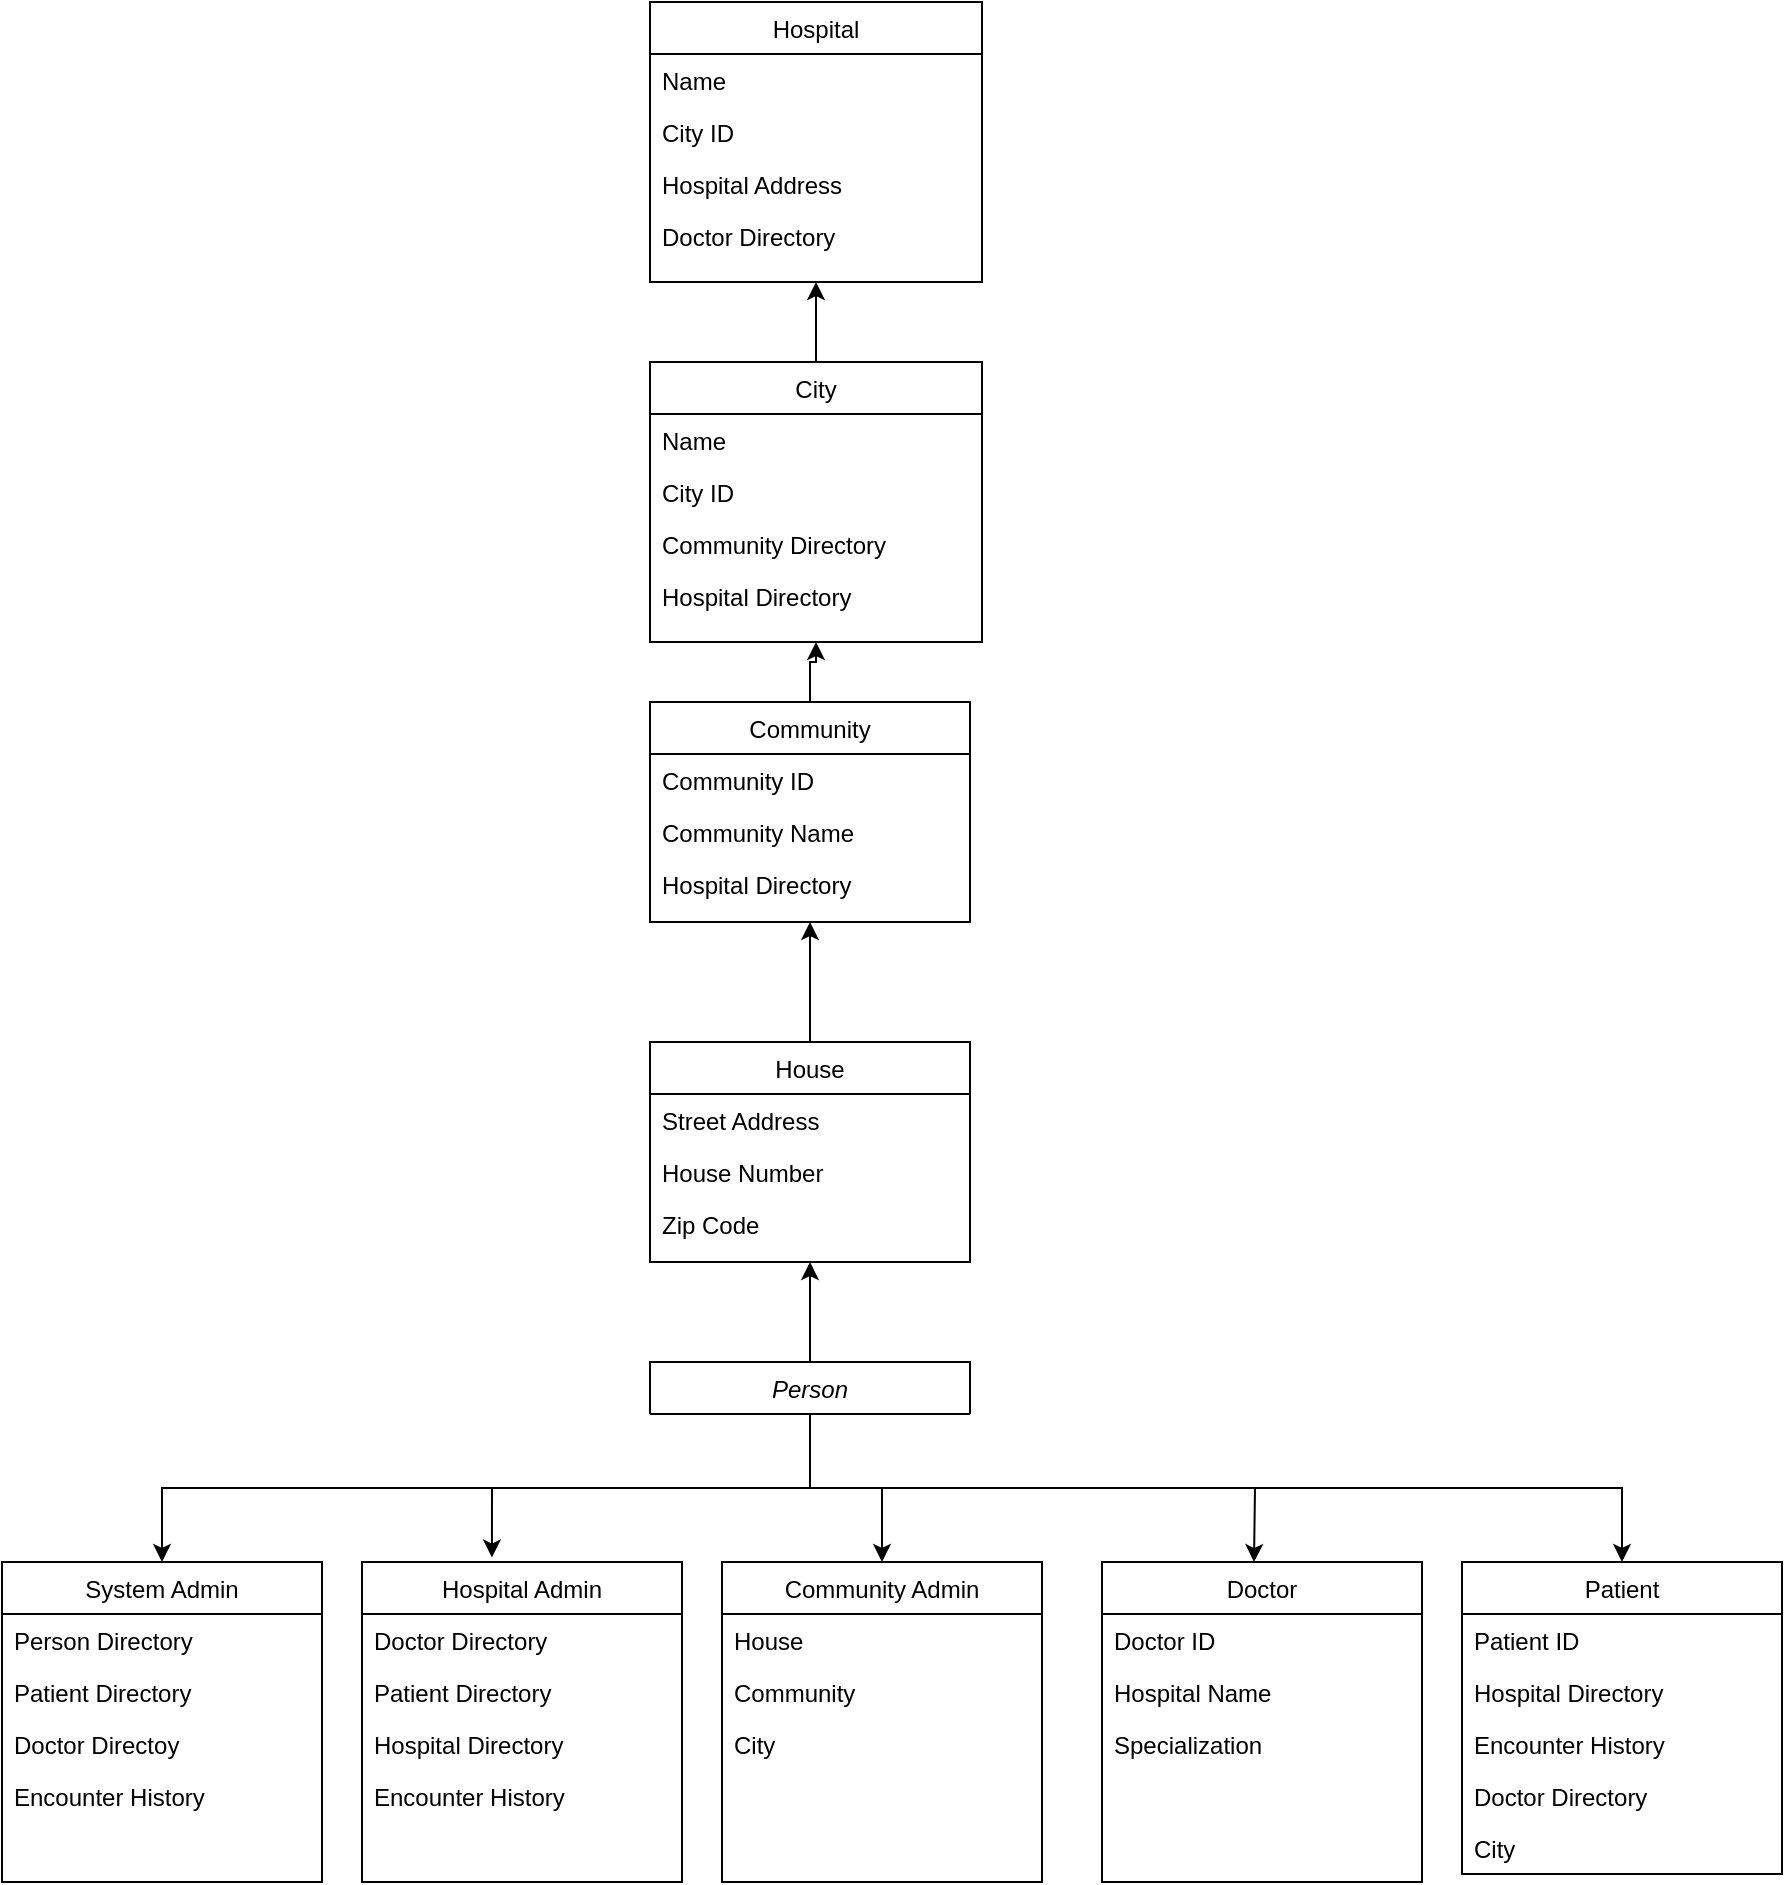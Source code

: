 <mxfile version="20.4.2" type="device"><diagram id="C5RBs43oDa-KdzZeNtuy" name="Page-1"><mxGraphModel dx="946" dy="1782" grid="1" gridSize="10" guides="1" tooltips="1" connect="1" arrows="1" fold="1" page="1" pageScale="1" pageWidth="827" pageHeight="1169" math="0" shadow="0"><root><mxCell id="WIyWlLk6GJQsqaUBKTNV-0"/><mxCell id="WIyWlLk6GJQsqaUBKTNV-1" parent="WIyWlLk6GJQsqaUBKTNV-0"/><mxCell id="yoXPTMNXRGM0dzwlUYLN-7" style="edgeStyle=orthogonalEdgeStyle;rounded=0;orthogonalLoop=1;jettySize=auto;html=1;entryX=0.5;entryY=0;entryDx=0;entryDy=0;exitX=0.5;exitY=1;exitDx=0;exitDy=0;" edge="1" parent="WIyWlLk6GJQsqaUBKTNV-1" source="zkfFHV4jXpPFQw0GAbJ--0" target="zkfFHV4jXpPFQw0GAbJ--17"><mxGeometry relative="1" as="geometry"/></mxCell><mxCell id="yoXPTMNXRGM0dzwlUYLN-13" style="edgeStyle=orthogonalEdgeStyle;rounded=0;orthogonalLoop=1;jettySize=auto;html=1;entryX=0.406;entryY=-0.014;entryDx=0;entryDy=0;entryPerimeter=0;" edge="1" parent="WIyWlLk6GJQsqaUBKTNV-1" source="zkfFHV4jXpPFQw0GAbJ--0" target="yoXPTMNXRGM0dzwlUYLN-8"><mxGeometry relative="1" as="geometry"/></mxCell><mxCell id="yoXPTMNXRGM0dzwlUYLN-19" style="edgeStyle=orthogonalEdgeStyle;rounded=0;orthogonalLoop=1;jettySize=auto;html=1;" edge="1" parent="WIyWlLk6GJQsqaUBKTNV-1" source="zkfFHV4jXpPFQw0GAbJ--0" target="yoXPTMNXRGM0dzwlUYLN-14"><mxGeometry relative="1" as="geometry"/></mxCell><mxCell id="yoXPTMNXRGM0dzwlUYLN-39" value="" style="edgeStyle=orthogonalEdgeStyle;rounded=0;orthogonalLoop=1;jettySize=auto;html=1;entryX=0.5;entryY=1;entryDx=0;entryDy=0;" edge="1" parent="WIyWlLk6GJQsqaUBKTNV-1" source="zkfFHV4jXpPFQw0GAbJ--0" target="yoXPTMNXRGM0dzwlUYLN-31"><mxGeometry relative="1" as="geometry"/></mxCell><mxCell id="zkfFHV4jXpPFQw0GAbJ--0" value="Person&#10;" style="swimlane;fontStyle=2;align=center;verticalAlign=top;childLayout=stackLayout;horizontal=1;startSize=26;horizontalStack=0;resizeParent=1;resizeLast=0;collapsible=1;marginBottom=0;rounded=0;shadow=0;strokeWidth=1;" parent="WIyWlLk6GJQsqaUBKTNV-1" vertex="1" collapsed="1"><mxGeometry x="334" y="20" width="160" height="26" as="geometry"><mxRectangle x="310" y="20" width="160" height="238" as="alternateBounds"/></mxGeometry></mxCell><mxCell id="zkfFHV4jXpPFQw0GAbJ--1" value="SSN" style="text;align=left;verticalAlign=top;spacingLeft=4;spacingRight=4;overflow=hidden;rotatable=0;points=[[0,0.5],[1,0.5]];portConstraint=eastwest;" parent="zkfFHV4jXpPFQw0GAbJ--0" vertex="1"><mxGeometry y="26" width="160" height="26" as="geometry"/></mxCell><mxCell id="zkfFHV4jXpPFQw0GAbJ--2" value="Full Name" style="text;align=left;verticalAlign=top;spacingLeft=4;spacingRight=4;overflow=hidden;rotatable=0;points=[[0,0.5],[1,0.5]];portConstraint=eastwest;rounded=0;shadow=0;html=0;" parent="zkfFHV4jXpPFQw0GAbJ--0" vertex="1"><mxGeometry y="52" width="160" height="26" as="geometry"/></mxCell><mxCell id="zkfFHV4jXpPFQw0GAbJ--3" value="Gender" style="text;align=left;verticalAlign=top;spacingLeft=4;spacingRight=4;overflow=hidden;rotatable=0;points=[[0,0.5],[1,0.5]];portConstraint=eastwest;rounded=0;shadow=0;html=0;" parent="zkfFHV4jXpPFQw0GAbJ--0" vertex="1"><mxGeometry y="78" width="160" height="26" as="geometry"/></mxCell><mxCell id="yoXPTMNXRGM0dzwlUYLN-1" value="Age" style="text;align=left;verticalAlign=top;spacingLeft=4;spacingRight=4;overflow=hidden;rotatable=0;points=[[0,0.5],[1,0.5]];portConstraint=eastwest;rounded=0;shadow=0;html=0;" vertex="1" parent="zkfFHV4jXpPFQw0GAbJ--0"><mxGeometry y="104" width="160" height="26" as="geometry"/></mxCell><mxCell id="yoXPTMNXRGM0dzwlUYLN-2" value="Phone Number" style="text;align=left;verticalAlign=top;spacingLeft=4;spacingRight=4;overflow=hidden;rotatable=0;points=[[0,0.5],[1,0.5]];portConstraint=eastwest;rounded=0;shadow=0;html=0;" vertex="1" parent="zkfFHV4jXpPFQw0GAbJ--0"><mxGeometry y="130" width="160" height="26" as="geometry"/></mxCell><mxCell id="yoXPTMNXRGM0dzwlUYLN-3" value="House" style="text;align=left;verticalAlign=top;spacingLeft=4;spacingRight=4;overflow=hidden;rotatable=0;points=[[0,0.5],[1,0.5]];portConstraint=eastwest;rounded=0;shadow=0;html=0;" vertex="1" parent="zkfFHV4jXpPFQw0GAbJ--0"><mxGeometry y="156" width="160" height="26" as="geometry"/></mxCell><mxCell id="yoXPTMNXRGM0dzwlUYLN-4" value="User ID" style="text;align=left;verticalAlign=top;spacingLeft=4;spacingRight=4;overflow=hidden;rotatable=0;points=[[0,0.5],[1,0.5]];portConstraint=eastwest;rounded=0;shadow=0;html=0;" vertex="1" parent="zkfFHV4jXpPFQw0GAbJ--0"><mxGeometry y="182" width="160" height="26" as="geometry"/></mxCell><mxCell id="yoXPTMNXRGM0dzwlUYLN-5" value="User Password" style="text;align=left;verticalAlign=top;spacingLeft=4;spacingRight=4;overflow=hidden;rotatable=0;points=[[0,0.5],[1,0.5]];portConstraint=eastwest;rounded=0;shadow=0;html=0;" vertex="1" parent="zkfFHV4jXpPFQw0GAbJ--0"><mxGeometry y="208" width="160" height="26" as="geometry"/></mxCell><mxCell id="zkfFHV4jXpPFQw0GAbJ--17" value="System Admin" style="swimlane;fontStyle=0;align=center;verticalAlign=top;childLayout=stackLayout;horizontal=1;startSize=26;horizontalStack=0;resizeParent=1;resizeLast=0;collapsible=1;marginBottom=0;rounded=0;shadow=0;strokeWidth=1;" parent="WIyWlLk6GJQsqaUBKTNV-1" vertex="1"><mxGeometry x="10" y="120" width="160" height="160" as="geometry"><mxRectangle x="640" y="70" width="160" height="26" as="alternateBounds"/></mxGeometry></mxCell><mxCell id="zkfFHV4jXpPFQw0GAbJ--18" value="Person Directory" style="text;align=left;verticalAlign=top;spacingLeft=4;spacingRight=4;overflow=hidden;rotatable=0;points=[[0,0.5],[1,0.5]];portConstraint=eastwest;" parent="zkfFHV4jXpPFQw0GAbJ--17" vertex="1"><mxGeometry y="26" width="160" height="26" as="geometry"/></mxCell><mxCell id="zkfFHV4jXpPFQw0GAbJ--19" value="Patient Directory" style="text;align=left;verticalAlign=top;spacingLeft=4;spacingRight=4;overflow=hidden;rotatable=0;points=[[0,0.5],[1,0.5]];portConstraint=eastwest;rounded=0;shadow=0;html=0;" parent="zkfFHV4jXpPFQw0GAbJ--17" vertex="1"><mxGeometry y="52" width="160" height="26" as="geometry"/></mxCell><mxCell id="zkfFHV4jXpPFQw0GAbJ--20" value="Doctor Directoy" style="text;align=left;verticalAlign=top;spacingLeft=4;spacingRight=4;overflow=hidden;rotatable=0;points=[[0,0.5],[1,0.5]];portConstraint=eastwest;rounded=0;shadow=0;html=0;" parent="zkfFHV4jXpPFQw0GAbJ--17" vertex="1"><mxGeometry y="78" width="160" height="26" as="geometry"/></mxCell><mxCell id="zkfFHV4jXpPFQw0GAbJ--21" value="Encounter History" style="text;align=left;verticalAlign=top;spacingLeft=4;spacingRight=4;overflow=hidden;rotatable=0;points=[[0,0.5],[1,0.5]];portConstraint=eastwest;rounded=0;shadow=0;html=0;" parent="zkfFHV4jXpPFQw0GAbJ--17" vertex="1"><mxGeometry y="104" width="160" height="26" as="geometry"/></mxCell><mxCell id="yoXPTMNXRGM0dzwlUYLN-8" value="Hospital Admin" style="swimlane;fontStyle=0;align=center;verticalAlign=top;childLayout=stackLayout;horizontal=1;startSize=26;horizontalStack=0;resizeParent=1;resizeLast=0;collapsible=1;marginBottom=0;rounded=0;shadow=0;strokeWidth=1;" vertex="1" parent="WIyWlLk6GJQsqaUBKTNV-1"><mxGeometry x="190" y="120" width="160" height="160" as="geometry"><mxRectangle x="640" y="70" width="160" height="26" as="alternateBounds"/></mxGeometry></mxCell><mxCell id="yoXPTMNXRGM0dzwlUYLN-9" value="Doctor Directory" style="text;align=left;verticalAlign=top;spacingLeft=4;spacingRight=4;overflow=hidden;rotatable=0;points=[[0,0.5],[1,0.5]];portConstraint=eastwest;" vertex="1" parent="yoXPTMNXRGM0dzwlUYLN-8"><mxGeometry y="26" width="160" height="26" as="geometry"/></mxCell><mxCell id="yoXPTMNXRGM0dzwlUYLN-10" value="Patient Directory" style="text;align=left;verticalAlign=top;spacingLeft=4;spacingRight=4;overflow=hidden;rotatable=0;points=[[0,0.5],[1,0.5]];portConstraint=eastwest;rounded=0;shadow=0;html=0;" vertex="1" parent="yoXPTMNXRGM0dzwlUYLN-8"><mxGeometry y="52" width="160" height="26" as="geometry"/></mxCell><mxCell id="yoXPTMNXRGM0dzwlUYLN-11" value="Hospital Directory" style="text;align=left;verticalAlign=top;spacingLeft=4;spacingRight=4;overflow=hidden;rotatable=0;points=[[0,0.5],[1,0.5]];portConstraint=eastwest;rounded=0;shadow=0;html=0;" vertex="1" parent="yoXPTMNXRGM0dzwlUYLN-8"><mxGeometry y="78" width="160" height="26" as="geometry"/></mxCell><mxCell id="yoXPTMNXRGM0dzwlUYLN-12" value="Encounter History" style="text;align=left;verticalAlign=top;spacingLeft=4;spacingRight=4;overflow=hidden;rotatable=0;points=[[0,0.5],[1,0.5]];portConstraint=eastwest;rounded=0;shadow=0;html=0;" vertex="1" parent="yoXPTMNXRGM0dzwlUYLN-8"><mxGeometry y="104" width="160" height="26" as="geometry"/></mxCell><mxCell id="yoXPTMNXRGM0dzwlUYLN-14" value="Community Admin" style="swimlane;fontStyle=0;align=center;verticalAlign=top;childLayout=stackLayout;horizontal=1;startSize=26;horizontalStack=0;resizeParent=1;resizeLast=0;collapsible=1;marginBottom=0;rounded=0;shadow=0;strokeWidth=1;" vertex="1" parent="WIyWlLk6GJQsqaUBKTNV-1"><mxGeometry x="370" y="120" width="160" height="160" as="geometry"><mxRectangle x="640" y="70" width="160" height="26" as="alternateBounds"/></mxGeometry></mxCell><mxCell id="yoXPTMNXRGM0dzwlUYLN-15" value="House" style="text;align=left;verticalAlign=top;spacingLeft=4;spacingRight=4;overflow=hidden;rotatable=0;points=[[0,0.5],[1,0.5]];portConstraint=eastwest;" vertex="1" parent="yoXPTMNXRGM0dzwlUYLN-14"><mxGeometry y="26" width="160" height="26" as="geometry"/></mxCell><mxCell id="yoXPTMNXRGM0dzwlUYLN-16" value="Community" style="text;align=left;verticalAlign=top;spacingLeft=4;spacingRight=4;overflow=hidden;rotatable=0;points=[[0,0.5],[1,0.5]];portConstraint=eastwest;rounded=0;shadow=0;html=0;" vertex="1" parent="yoXPTMNXRGM0dzwlUYLN-14"><mxGeometry y="52" width="160" height="26" as="geometry"/></mxCell><mxCell id="yoXPTMNXRGM0dzwlUYLN-17" value="City" style="text;align=left;verticalAlign=top;spacingLeft=4;spacingRight=4;overflow=hidden;rotatable=0;points=[[0,0.5],[1,0.5]];portConstraint=eastwest;rounded=0;shadow=0;html=0;" vertex="1" parent="yoXPTMNXRGM0dzwlUYLN-14"><mxGeometry y="78" width="160" height="26" as="geometry"/></mxCell><mxCell id="yoXPTMNXRGM0dzwlUYLN-20" value="Doctor" style="swimlane;fontStyle=0;align=center;verticalAlign=top;childLayout=stackLayout;horizontal=1;startSize=26;horizontalStack=0;resizeParent=1;resizeLast=0;collapsible=1;marginBottom=0;rounded=0;shadow=0;strokeWidth=1;" vertex="1" parent="WIyWlLk6GJQsqaUBKTNV-1"><mxGeometry x="560" y="120" width="160" height="160" as="geometry"><mxRectangle x="640" y="70" width="160" height="26" as="alternateBounds"/></mxGeometry></mxCell><mxCell id="yoXPTMNXRGM0dzwlUYLN-21" value="Doctor ID" style="text;align=left;verticalAlign=top;spacingLeft=4;spacingRight=4;overflow=hidden;rotatable=0;points=[[0,0.5],[1,0.5]];portConstraint=eastwest;" vertex="1" parent="yoXPTMNXRGM0dzwlUYLN-20"><mxGeometry y="26" width="160" height="26" as="geometry"/></mxCell><mxCell id="yoXPTMNXRGM0dzwlUYLN-22" value="Hospital Name" style="text;align=left;verticalAlign=top;spacingLeft=4;spacingRight=4;overflow=hidden;rotatable=0;points=[[0,0.5],[1,0.5]];portConstraint=eastwest;rounded=0;shadow=0;html=0;" vertex="1" parent="yoXPTMNXRGM0dzwlUYLN-20"><mxGeometry y="52" width="160" height="26" as="geometry"/></mxCell><mxCell id="yoXPTMNXRGM0dzwlUYLN-23" value="Specialization" style="text;align=left;verticalAlign=top;spacingLeft=4;spacingRight=4;overflow=hidden;rotatable=0;points=[[0,0.5],[1,0.5]];portConstraint=eastwest;rounded=0;shadow=0;html=0;" vertex="1" parent="yoXPTMNXRGM0dzwlUYLN-20"><mxGeometry y="78" width="160" height="26" as="geometry"/></mxCell><mxCell id="yoXPTMNXRGM0dzwlUYLN-24" value="Patient" style="swimlane;fontStyle=0;align=center;verticalAlign=top;childLayout=stackLayout;horizontal=1;startSize=26;horizontalStack=0;resizeParent=1;resizeLast=0;collapsible=1;marginBottom=0;rounded=0;shadow=0;strokeWidth=1;" vertex="1" parent="WIyWlLk6GJQsqaUBKTNV-1"><mxGeometry x="740" y="120" width="160" height="156" as="geometry"><mxRectangle x="640" y="70" width="160" height="26" as="alternateBounds"/></mxGeometry></mxCell><mxCell id="yoXPTMNXRGM0dzwlUYLN-26" value="Patient ID" style="text;align=left;verticalAlign=top;spacingLeft=4;spacingRight=4;overflow=hidden;rotatable=0;points=[[0,0.5],[1,0.5]];portConstraint=eastwest;rounded=0;shadow=0;html=0;" vertex="1" parent="yoXPTMNXRGM0dzwlUYLN-24"><mxGeometry y="26" width="160" height="26" as="geometry"/></mxCell><mxCell id="yoXPTMNXRGM0dzwlUYLN-27" value="Hospital Directory" style="text;align=left;verticalAlign=top;spacingLeft=4;spacingRight=4;overflow=hidden;rotatable=0;points=[[0,0.5],[1,0.5]];portConstraint=eastwest;rounded=0;shadow=0;html=0;" vertex="1" parent="yoXPTMNXRGM0dzwlUYLN-24"><mxGeometry y="52" width="160" height="26" as="geometry"/></mxCell><mxCell id="yoXPTMNXRGM0dzwlUYLN-35" value="Encounter History" style="text;align=left;verticalAlign=top;spacingLeft=4;spacingRight=4;overflow=hidden;rotatable=0;points=[[0,0.5],[1,0.5]];portConstraint=eastwest;rounded=0;shadow=0;html=0;" vertex="1" parent="yoXPTMNXRGM0dzwlUYLN-24"><mxGeometry y="78" width="160" height="26" as="geometry"/></mxCell><mxCell id="yoXPTMNXRGM0dzwlUYLN-37" value="Doctor Directory" style="text;align=left;verticalAlign=top;spacingLeft=4;spacingRight=4;overflow=hidden;rotatable=0;points=[[0,0.5],[1,0.5]];portConstraint=eastwest;rounded=0;shadow=0;html=0;" vertex="1" parent="yoXPTMNXRGM0dzwlUYLN-24"><mxGeometry y="104" width="160" height="26" as="geometry"/></mxCell><mxCell id="yoXPTMNXRGM0dzwlUYLN-36" value="City" style="text;align=left;verticalAlign=top;spacingLeft=4;spacingRight=4;overflow=hidden;rotatable=0;points=[[0,0.5],[1,0.5]];portConstraint=eastwest;rounded=0;shadow=0;html=0;" vertex="1" parent="yoXPTMNXRGM0dzwlUYLN-24"><mxGeometry y="130" width="160" height="26" as="geometry"/></mxCell><mxCell id="yoXPTMNXRGM0dzwlUYLN-44" value="" style="edgeStyle=orthogonalEdgeStyle;rounded=0;orthogonalLoop=1;jettySize=auto;html=1;entryX=0.5;entryY=1;entryDx=0;entryDy=0;" edge="1" parent="WIyWlLk6GJQsqaUBKTNV-1" source="yoXPTMNXRGM0dzwlUYLN-31" target="yoXPTMNXRGM0dzwlUYLN-40"><mxGeometry relative="1" as="geometry"/></mxCell><mxCell id="yoXPTMNXRGM0dzwlUYLN-31" value="House" style="swimlane;fontStyle=0;align=center;verticalAlign=top;childLayout=stackLayout;horizontal=1;startSize=26;horizontalStack=0;resizeParent=1;resizeLast=0;collapsible=1;marginBottom=0;rounded=0;shadow=0;strokeWidth=1;" vertex="1" parent="WIyWlLk6GJQsqaUBKTNV-1"><mxGeometry x="334" y="-140" width="160" height="110" as="geometry"><mxRectangle x="640" y="70" width="160" height="26" as="alternateBounds"/></mxGeometry></mxCell><mxCell id="yoXPTMNXRGM0dzwlUYLN-32" value="Street Address" style="text;align=left;verticalAlign=top;spacingLeft=4;spacingRight=4;overflow=hidden;rotatable=0;points=[[0,0.5],[1,0.5]];portConstraint=eastwest;" vertex="1" parent="yoXPTMNXRGM0dzwlUYLN-31"><mxGeometry y="26" width="160" height="26" as="geometry"/></mxCell><mxCell id="yoXPTMNXRGM0dzwlUYLN-33" value="House Number" style="text;align=left;verticalAlign=top;spacingLeft=4;spacingRight=4;overflow=hidden;rotatable=0;points=[[0,0.5],[1,0.5]];portConstraint=eastwest;rounded=0;shadow=0;html=0;" vertex="1" parent="yoXPTMNXRGM0dzwlUYLN-31"><mxGeometry y="52" width="160" height="26" as="geometry"/></mxCell><mxCell id="yoXPTMNXRGM0dzwlUYLN-34" value="Zip Code" style="text;align=left;verticalAlign=top;spacingLeft=4;spacingRight=4;overflow=hidden;rotatable=0;points=[[0,0.5],[1,0.5]];portConstraint=eastwest;rounded=0;shadow=0;html=0;" vertex="1" parent="yoXPTMNXRGM0dzwlUYLN-31"><mxGeometry y="78" width="160" height="26" as="geometry"/></mxCell><mxCell id="yoXPTMNXRGM0dzwlUYLN-49" value="" style="edgeStyle=orthogonalEdgeStyle;rounded=0;orthogonalLoop=1;jettySize=auto;html=1;entryX=0.5;entryY=1;entryDx=0;entryDy=0;" edge="1" parent="WIyWlLk6GJQsqaUBKTNV-1" source="yoXPTMNXRGM0dzwlUYLN-40" target="yoXPTMNXRGM0dzwlUYLN-45"><mxGeometry relative="1" as="geometry"/></mxCell><mxCell id="yoXPTMNXRGM0dzwlUYLN-40" value="Community" style="swimlane;fontStyle=0;align=center;verticalAlign=top;childLayout=stackLayout;horizontal=1;startSize=26;horizontalStack=0;resizeParent=1;resizeLast=0;collapsible=1;marginBottom=0;rounded=0;shadow=0;strokeWidth=1;" vertex="1" parent="WIyWlLk6GJQsqaUBKTNV-1"><mxGeometry x="334" y="-310" width="160" height="110" as="geometry"><mxRectangle x="640" y="70" width="160" height="26" as="alternateBounds"/></mxGeometry></mxCell><mxCell id="yoXPTMNXRGM0dzwlUYLN-41" value="Community ID" style="text;align=left;verticalAlign=top;spacingLeft=4;spacingRight=4;overflow=hidden;rotatable=0;points=[[0,0.5],[1,0.5]];portConstraint=eastwest;" vertex="1" parent="yoXPTMNXRGM0dzwlUYLN-40"><mxGeometry y="26" width="160" height="26" as="geometry"/></mxCell><mxCell id="yoXPTMNXRGM0dzwlUYLN-42" value="Community Name" style="text;align=left;verticalAlign=top;spacingLeft=4;spacingRight=4;overflow=hidden;rotatable=0;points=[[0,0.5],[1,0.5]];portConstraint=eastwest;rounded=0;shadow=0;html=0;" vertex="1" parent="yoXPTMNXRGM0dzwlUYLN-40"><mxGeometry y="52" width="160" height="26" as="geometry"/></mxCell><mxCell id="yoXPTMNXRGM0dzwlUYLN-43" value="Hospital Directory " style="text;align=left;verticalAlign=top;spacingLeft=4;spacingRight=4;overflow=hidden;rotatable=0;points=[[0,0.5],[1,0.5]];portConstraint=eastwest;rounded=0;shadow=0;html=0;" vertex="1" parent="yoXPTMNXRGM0dzwlUYLN-40"><mxGeometry y="78" width="160" height="26" as="geometry"/></mxCell><mxCell id="yoXPTMNXRGM0dzwlUYLN-59" value="" style="edgeStyle=orthogonalEdgeStyle;rounded=0;orthogonalLoop=1;jettySize=auto;html=1;entryX=0.5;entryY=1;entryDx=0;entryDy=0;" edge="1" parent="WIyWlLk6GJQsqaUBKTNV-1" source="yoXPTMNXRGM0dzwlUYLN-45" target="yoXPTMNXRGM0dzwlUYLN-54"><mxGeometry relative="1" as="geometry"/></mxCell><mxCell id="yoXPTMNXRGM0dzwlUYLN-45" value="City" style="swimlane;fontStyle=0;align=center;verticalAlign=top;childLayout=stackLayout;horizontal=1;startSize=26;horizontalStack=0;resizeParent=1;resizeLast=0;collapsible=1;marginBottom=0;rounded=0;shadow=0;strokeWidth=1;" vertex="1" parent="WIyWlLk6GJQsqaUBKTNV-1"><mxGeometry x="334" y="-480" width="166" height="140" as="geometry"><mxRectangle x="640" y="70" width="160" height="26" as="alternateBounds"/></mxGeometry></mxCell><mxCell id="yoXPTMNXRGM0dzwlUYLN-46" value="Name" style="text;align=left;verticalAlign=top;spacingLeft=4;spacingRight=4;overflow=hidden;rotatable=0;points=[[0,0.5],[1,0.5]];portConstraint=eastwest;" vertex="1" parent="yoXPTMNXRGM0dzwlUYLN-45"><mxGeometry y="26" width="166" height="26" as="geometry"/></mxCell><mxCell id="yoXPTMNXRGM0dzwlUYLN-47" value="City ID" style="text;align=left;verticalAlign=top;spacingLeft=4;spacingRight=4;overflow=hidden;rotatable=0;points=[[0,0.5],[1,0.5]];portConstraint=eastwest;rounded=0;shadow=0;html=0;" vertex="1" parent="yoXPTMNXRGM0dzwlUYLN-45"><mxGeometry y="52" width="166" height="26" as="geometry"/></mxCell><mxCell id="yoXPTMNXRGM0dzwlUYLN-48" value="Community Directory" style="text;align=left;verticalAlign=top;spacingLeft=4;spacingRight=4;overflow=hidden;rotatable=0;points=[[0,0.5],[1,0.5]];portConstraint=eastwest;rounded=0;shadow=0;html=0;" vertex="1" parent="yoXPTMNXRGM0dzwlUYLN-45"><mxGeometry y="78" width="166" height="26" as="geometry"/></mxCell><mxCell id="yoXPTMNXRGM0dzwlUYLN-50" value="Hospital Directory" style="text;align=left;verticalAlign=top;spacingLeft=4;spacingRight=4;overflow=hidden;rotatable=0;points=[[0,0.5],[1,0.5]];portConstraint=eastwest;rounded=0;shadow=0;html=0;" vertex="1" parent="yoXPTMNXRGM0dzwlUYLN-45"><mxGeometry y="104" width="166" height="26" as="geometry"/></mxCell><mxCell id="yoXPTMNXRGM0dzwlUYLN-52" style="edgeStyle=orthogonalEdgeStyle;rounded=0;orthogonalLoop=1;jettySize=auto;html=1;exitX=0.5;exitY=1;exitDx=0;exitDy=0;" edge="1" parent="WIyWlLk6GJQsqaUBKTNV-1" source="zkfFHV4jXpPFQw0GAbJ--0"><mxGeometry relative="1" as="geometry"><mxPoint x="600" y="46" as="sourcePoint"/><mxPoint x="636" y="120" as="targetPoint"/></mxGeometry></mxCell><mxCell id="yoXPTMNXRGM0dzwlUYLN-53" style="edgeStyle=orthogonalEdgeStyle;rounded=0;orthogonalLoop=1;jettySize=auto;html=1;exitX=0.5;exitY=1;exitDx=0;exitDy=0;" edge="1" parent="WIyWlLk6GJQsqaUBKTNV-1" source="zkfFHV4jXpPFQw0GAbJ--0" target="yoXPTMNXRGM0dzwlUYLN-24"><mxGeometry relative="1" as="geometry"><mxPoint x="424" y="56" as="sourcePoint"/><mxPoint x="646" y="130" as="targetPoint"/></mxGeometry></mxCell><mxCell id="yoXPTMNXRGM0dzwlUYLN-54" value="Hospital" style="swimlane;fontStyle=0;align=center;verticalAlign=top;childLayout=stackLayout;horizontal=1;startSize=26;horizontalStack=0;resizeParent=1;resizeLast=0;collapsible=1;marginBottom=0;rounded=0;shadow=0;strokeWidth=1;" vertex="1" parent="WIyWlLk6GJQsqaUBKTNV-1"><mxGeometry x="334" y="-660" width="166" height="140" as="geometry"><mxRectangle x="640" y="70" width="160" height="26" as="alternateBounds"/></mxGeometry></mxCell><mxCell id="yoXPTMNXRGM0dzwlUYLN-55" value="Name" style="text;align=left;verticalAlign=top;spacingLeft=4;spacingRight=4;overflow=hidden;rotatable=0;points=[[0,0.5],[1,0.5]];portConstraint=eastwest;" vertex="1" parent="yoXPTMNXRGM0dzwlUYLN-54"><mxGeometry y="26" width="166" height="26" as="geometry"/></mxCell><mxCell id="yoXPTMNXRGM0dzwlUYLN-56" value="City ID" style="text;align=left;verticalAlign=top;spacingLeft=4;spacingRight=4;overflow=hidden;rotatable=0;points=[[0,0.5],[1,0.5]];portConstraint=eastwest;rounded=0;shadow=0;html=0;" vertex="1" parent="yoXPTMNXRGM0dzwlUYLN-54"><mxGeometry y="52" width="166" height="26" as="geometry"/></mxCell><mxCell id="yoXPTMNXRGM0dzwlUYLN-57" value="Hospital Address" style="text;align=left;verticalAlign=top;spacingLeft=4;spacingRight=4;overflow=hidden;rotatable=0;points=[[0,0.5],[1,0.5]];portConstraint=eastwest;rounded=0;shadow=0;html=0;" vertex="1" parent="yoXPTMNXRGM0dzwlUYLN-54"><mxGeometry y="78" width="166" height="26" as="geometry"/></mxCell><mxCell id="yoXPTMNXRGM0dzwlUYLN-58" value="Doctor Directory" style="text;align=left;verticalAlign=top;spacingLeft=4;spacingRight=4;overflow=hidden;rotatable=0;points=[[0,0.5],[1,0.5]];portConstraint=eastwest;rounded=0;shadow=0;html=0;" vertex="1" parent="yoXPTMNXRGM0dzwlUYLN-54"><mxGeometry y="104" width="166" height="26" as="geometry"/></mxCell></root></mxGraphModel></diagram></mxfile>